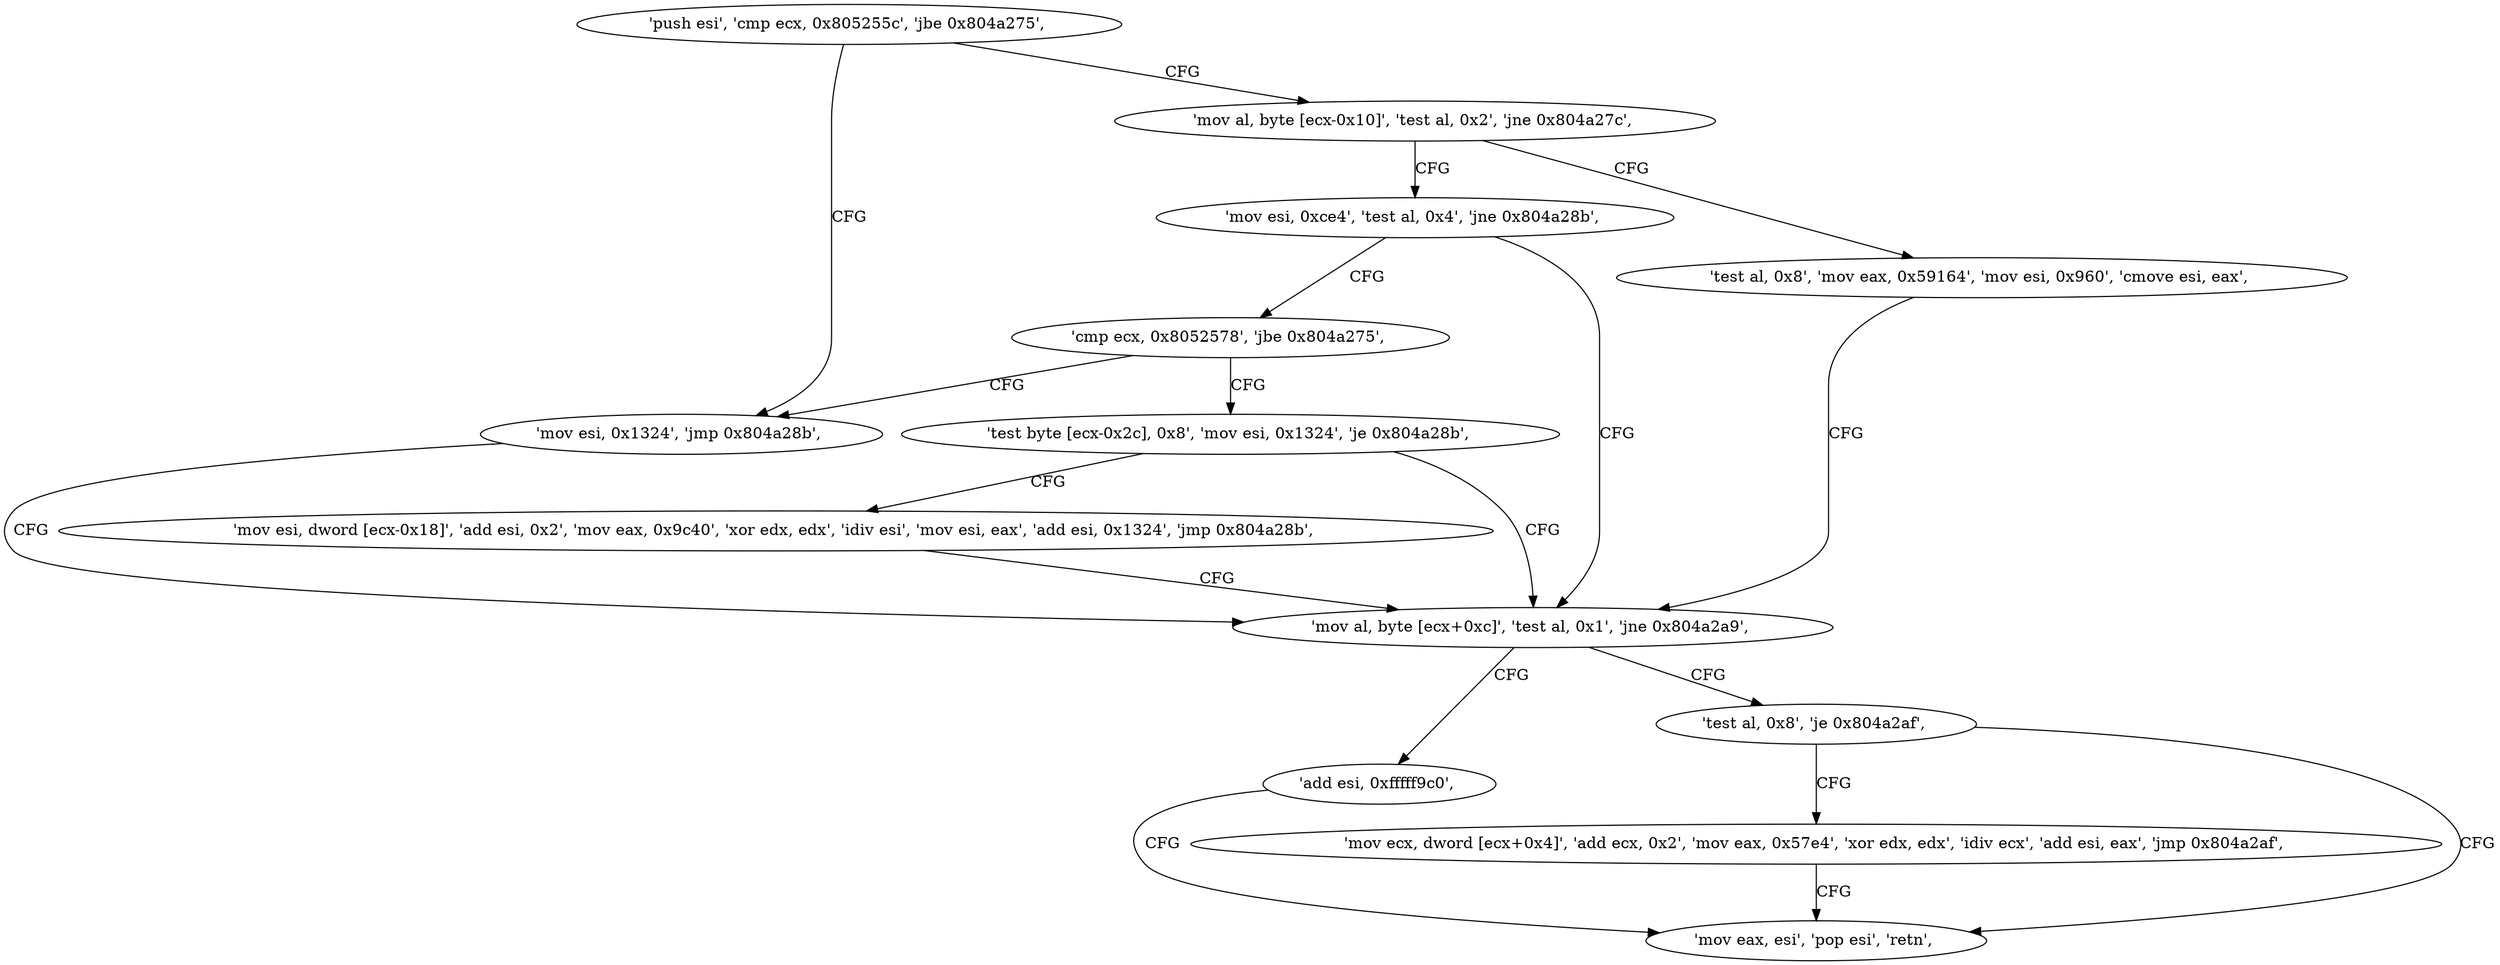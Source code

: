 digraph "func" {
"134521392" [label = "'push esi', 'cmp ecx, 0x805255c', 'jbe 0x804a275', " ]
"134521461" [label = "'mov esi, 0x1324', 'jmp 0x804a28b', " ]
"134521401" [label = "'mov al, byte [ecx-0x10]', 'test al, 0x2', 'jne 0x804a27c', " ]
"134521483" [label = "'mov al, byte [ecx+0xc]', 'test al, 0x1', 'jne 0x804a2a9', " ]
"134521468" [label = "'test al, 0x8', 'mov eax, 0x59164', 'mov esi, 0x960', 'cmove esi, eax', " ]
"134521408" [label = "'mov esi, 0xce4', 'test al, 0x4', 'jne 0x804a28b', " ]
"134521513" [label = "'add esi, 0xfffff9c0', " ]
"134521490" [label = "'test al, 0x8', 'je 0x804a2af', " ]
"134521417" [label = "'cmp ecx, 0x8052578', 'jbe 0x804a275', " ]
"134521519" [label = "'mov eax, esi', 'pop esi', 'retn', " ]
"134521494" [label = "'mov ecx, dword [ecx+0x4]', 'add ecx, 0x2', 'mov eax, 0x57e4', 'xor edx, edx', 'idiv ecx', 'add esi, eax', 'jmp 0x804a2af', " ]
"134521425" [label = "'test byte [ecx-0x2c], 0x8', 'mov esi, 0x1324', 'je 0x804a28b', " ]
"134521436" [label = "'mov esi, dword [ecx-0x18]', 'add esi, 0x2', 'mov eax, 0x9c40', 'xor edx, edx', 'idiv esi', 'mov esi, eax', 'add esi, 0x1324', 'jmp 0x804a28b', " ]
"134521392" -> "134521461" [ label = "CFG" ]
"134521392" -> "134521401" [ label = "CFG" ]
"134521461" -> "134521483" [ label = "CFG" ]
"134521401" -> "134521468" [ label = "CFG" ]
"134521401" -> "134521408" [ label = "CFG" ]
"134521483" -> "134521513" [ label = "CFG" ]
"134521483" -> "134521490" [ label = "CFG" ]
"134521468" -> "134521483" [ label = "CFG" ]
"134521408" -> "134521483" [ label = "CFG" ]
"134521408" -> "134521417" [ label = "CFG" ]
"134521513" -> "134521519" [ label = "CFG" ]
"134521490" -> "134521519" [ label = "CFG" ]
"134521490" -> "134521494" [ label = "CFG" ]
"134521417" -> "134521461" [ label = "CFG" ]
"134521417" -> "134521425" [ label = "CFG" ]
"134521494" -> "134521519" [ label = "CFG" ]
"134521425" -> "134521483" [ label = "CFG" ]
"134521425" -> "134521436" [ label = "CFG" ]
"134521436" -> "134521483" [ label = "CFG" ]
}
